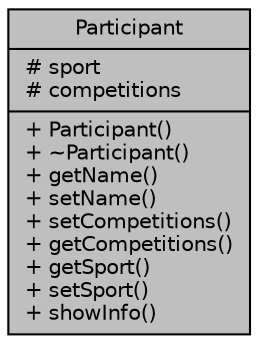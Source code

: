 digraph "Participant"
{
 // LATEX_PDF_SIZE
  edge [fontname="Helvetica",fontsize="10",labelfontname="Helvetica",labelfontsize="10"];
  node [fontname="Helvetica",fontsize="10",shape=record];
  Node1 [label="{Participant\n|# sport\l# competitions\l|+ Participant()\l+ ~Participant()\l+ getName()\l+ setName()\l+ setCompetitions()\l+ getCompetitions()\l+ getSport()\l+ setSport()\l+ showInfo()\l}",height=0.2,width=0.4,color="black", fillcolor="grey75", style="filled", fontcolor="black",tooltip=" "];
}
